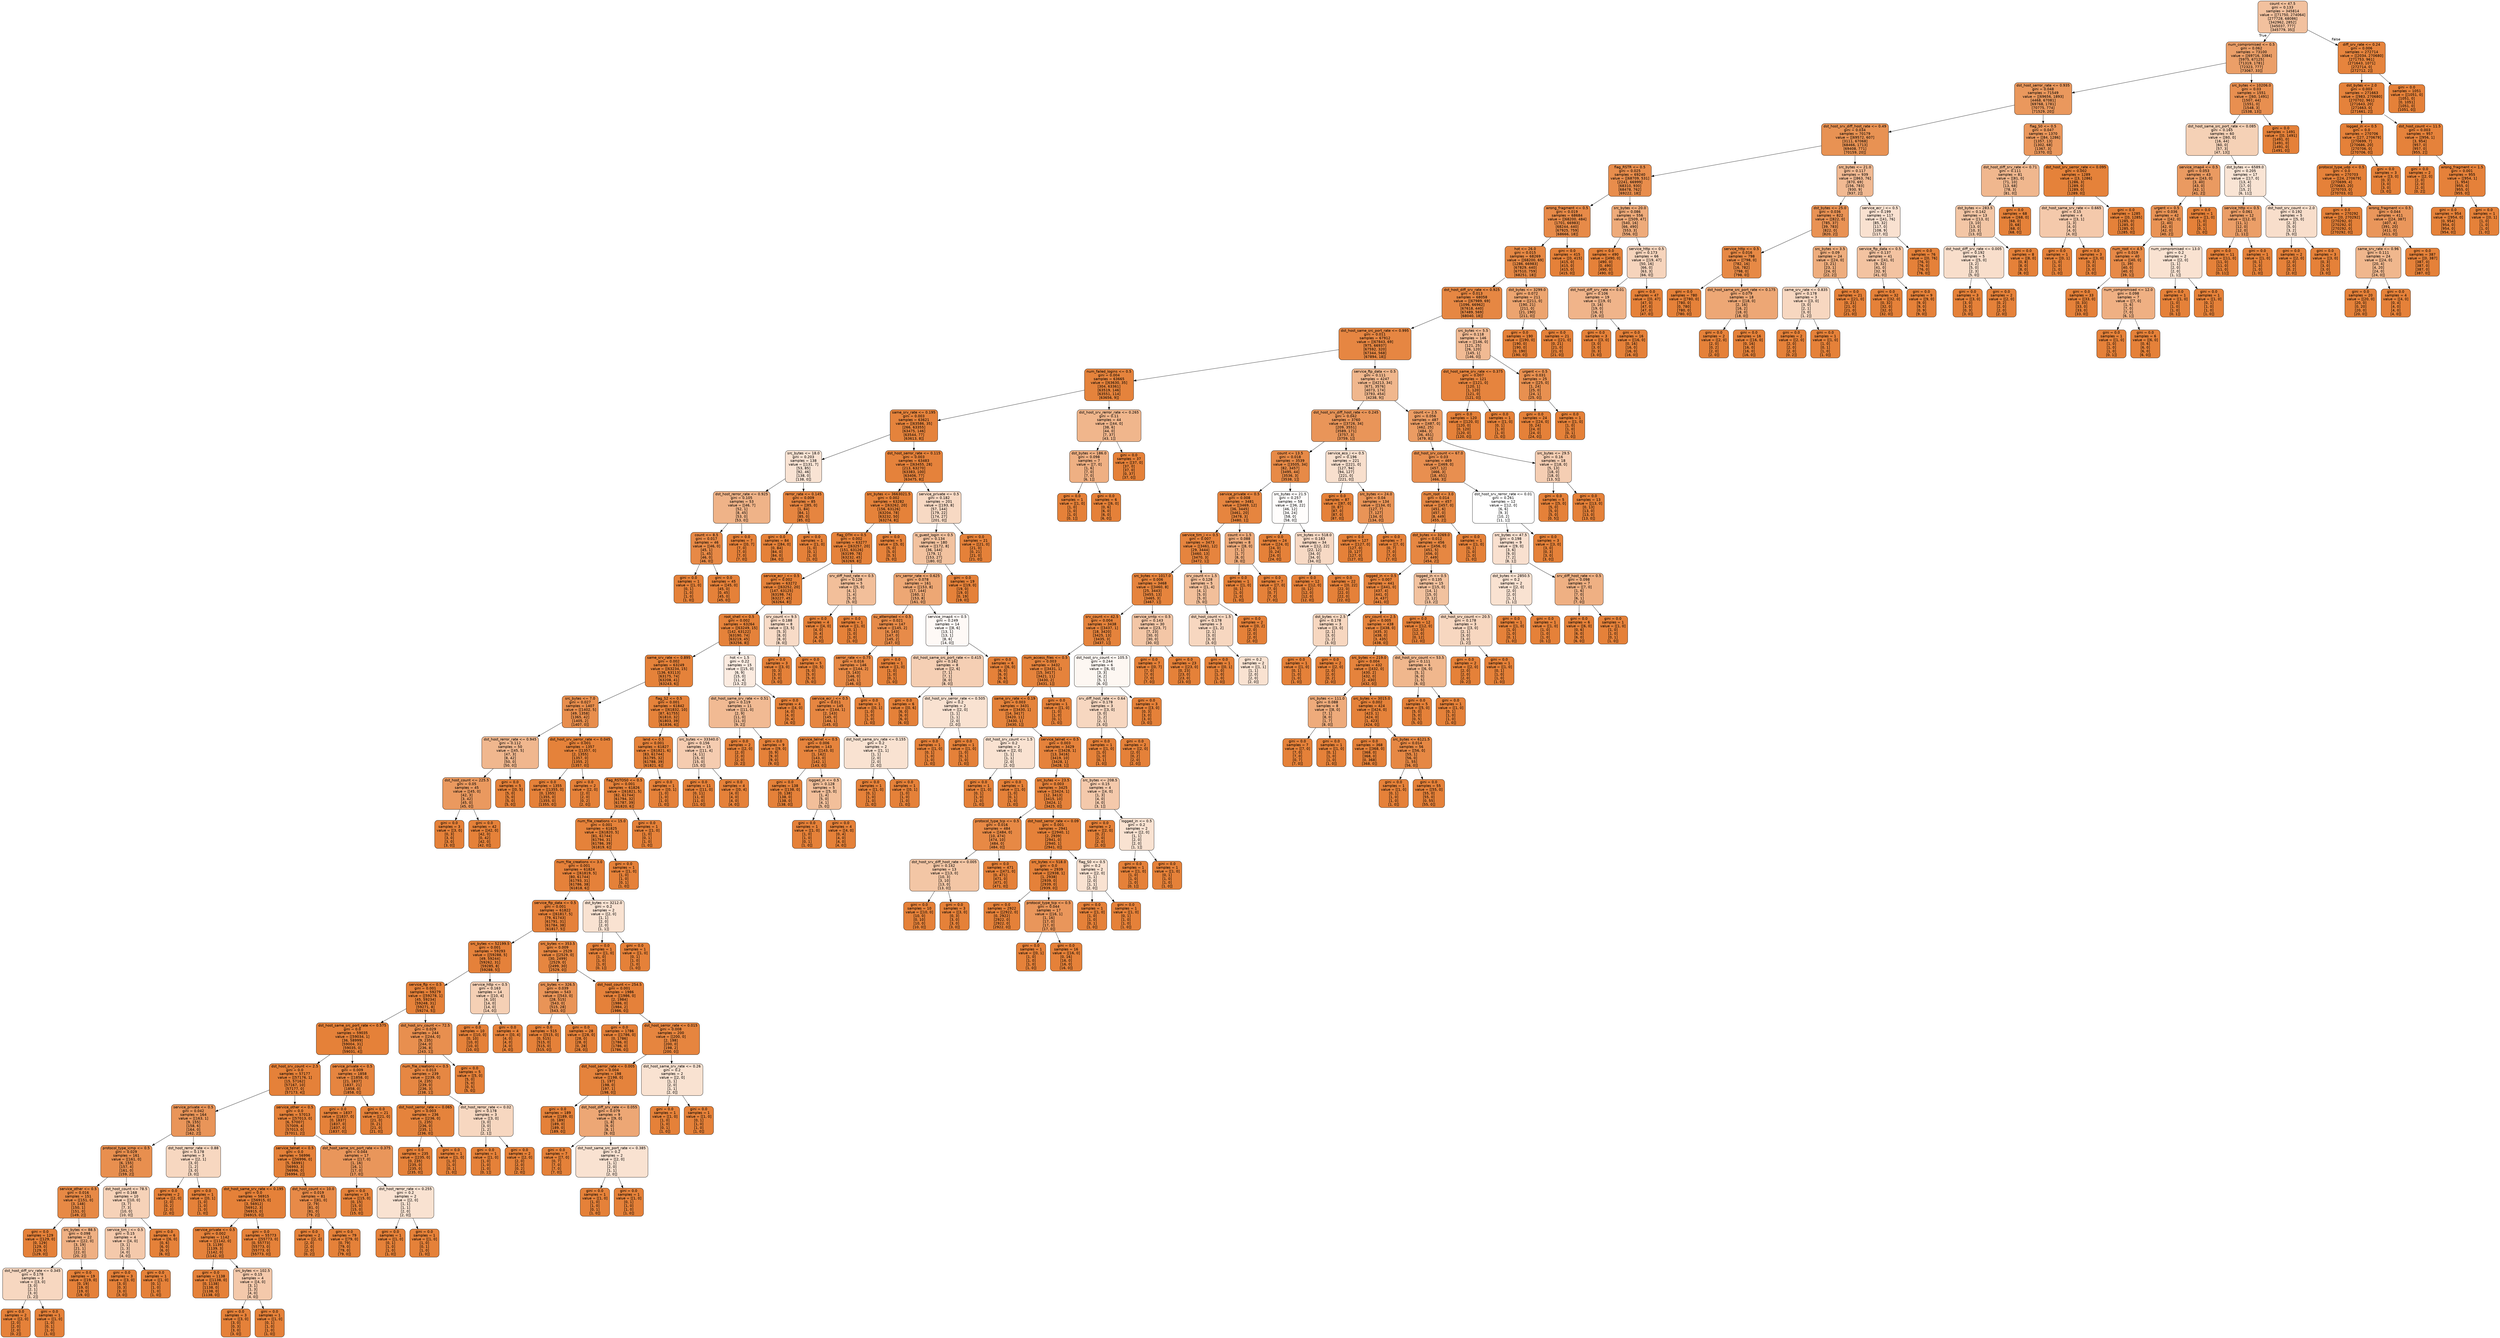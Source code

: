 digraph Tree {
node [shape=box, style="filled, rounded", color="black", fontname="helvetica"] ;
edge [fontname="helvetica"] ;
0 [label="count <= 47.5\ngini = 0.133\nsamples = 345814\nvalue = [[71750, 274064]\n[277728, 68086]\n[342962, 2852]\n[345037, 777]\n[345779, 35]]", fillcolor="#f2c19e"] ;
1 [label="num_compromised <= 0.5\ngini = 0.062\nsamples = 73100\nvalue = [[69716, 3384]\n[5975, 67125]\n[71319, 1781]\n[72323, 777]\n[73067, 33]]", fillcolor="#eb9f68"] ;
0 -> 1 [labeldistance=2.5, labelangle=45, headlabel="True"] ;
2 [label="dst_host_serror_rate <= 0.935\ngini = 0.048\nsamples = 71549\nvalue = [[69656, 1893]\n[4468, 67081]\n[69768, 1781]\n[70775, 774]\n[71529, 20]]", fillcolor="#ea985d"] ;
1 -> 2 ;
3 [label="dst_host_srv_diff_host_rate <= 0.49\ngini = 0.034\nsamples = 70179\nvalue = [[69572, 607]\n[3111, 67068]\n[68466, 1713]\n[69408, 771]\n[70159, 20]]", fillcolor="#e89253"] ;
2 -> 3 ;
4 [label="flag_RSTR <= 0.5\ngini = 0.025\nsamples = 69240\nvalue = [[68709, 531]\n[2241, 66999]\n[68310, 930]\n[68478, 762]\n[69222, 18]]", fillcolor="#e88d4c"] ;
3 -> 4 ;
5 [label="wrong_fragment <= 0.5\ngini = 0.019\nsamples = 68684\nvalue = [[68200, 484]\n[1701, 66983]\n[68244, 440]\n[67925, 759]\n[68666, 18]]", fillcolor="#e78a48"] ;
4 -> 5 ;
6 [label="hot <= 26.0\ngini = 0.015\nsamples = 68269\nvalue = [[68200, 69]\n[1286, 66983]\n[67829, 440]\n[67510, 759]\n[68251, 18]]", fillcolor="#e68844"] ;
5 -> 6 ;
7 [label="dst_host_diff_srv_rate <= 0.925\ngini = 0.013\nsamples = 68058\nvalue = [[67989, 69]\n[1096, 66962]\n[67618, 440]\n[67489, 569]\n[68040, 18]]", fillcolor="#e68743"] ;
6 -> 7 ;
8 [label="dst_host_same_src_port_rate <= 0.995\ngini = 0.011\nsamples = 67912\nvalue = [[67843, 69]\n[975, 66937]\n[67592, 320]\n[67344, 568]\n[67894, 18]]", fillcolor="#e68642"] ;
7 -> 8 ;
9 [label="num_failed_logins <= 0.5\ngini = 0.004\nsamples = 63665\nvalue = [[63630, 35]\n[304, 63361]\n[63519, 146]\n[63551, 114]\n[63656, 9]]", fillcolor="#e5833c"] ;
8 -> 9 ;
10 [label="same_srv_rate <= 0.195\ngini = 0.003\nsamples = 63621\nvalue = [[63586, 35]\n[266, 63355]\n[63475, 146]\n[63544, 77]\n[63613, 8]]", fillcolor="#e5833c"] ;
9 -> 10 ;
11 [label="src_bytes <= 18.0\ngini = 0.203\nsamples = 138\nvalue = [[131, 7]\n[53, 85]\n[92, 46]\n[138, 0]\n[138, 0]]", fillcolor="#f9e3d3"] ;
10 -> 11 ;
12 [label="dst_host_rerror_rate <= 0.925\ngini = 0.105\nsamples = 53\nvalue = [[46, 7]\n[52, 1]\n[8, 45]\n[53, 0]\n[53, 0]]", fillcolor="#efb388"] ;
11 -> 12 ;
13 [label="count <= 8.5\ngini = 0.017\nsamples = 46\nvalue = [[46, 0]\n[45, 1]\n[1, 45]\n[46, 0]\n[46, 0]]", fillcolor="#e78946"] ;
12 -> 13 ;
14 [label="gini = 0.0\nsamples = 1\nvalue = [[1, 0]\n[0, 1]\n[1, 0]\n[1, 0]\n[1, 0]]", fillcolor="#e58139"] ;
13 -> 14 ;
15 [label="gini = 0.0\nsamples = 45\nvalue = [[45, 0]\n[45, 0]\n[0, 45]\n[45, 0]\n[45, 0]]", fillcolor="#e58139"] ;
13 -> 15 ;
16 [label="gini = 0.0\nsamples = 7\nvalue = [[0, 7]\n[7, 0]\n[7, 0]\n[7, 0]\n[7, 0]]", fillcolor="#e58139"] ;
12 -> 16 ;
17 [label="rerror_rate <= 0.145\ngini = 0.009\nsamples = 85\nvalue = [[85, 0]\n[1, 84]\n[84, 1]\n[85, 0]\n[85, 0]]", fillcolor="#e68540"] ;
11 -> 17 ;
18 [label="gini = 0.0\nsamples = 84\nvalue = [[84, 0]\n[0, 84]\n[84, 0]\n[84, 0]\n[84, 0]]", fillcolor="#e58139"] ;
17 -> 18 ;
19 [label="gini = 0.0\nsamples = 1\nvalue = [[1, 0]\n[1, 0]\n[0, 1]\n[1, 0]\n[1, 0]]", fillcolor="#e58139"] ;
17 -> 19 ;
20 [label="dst_host_serror_rate <= 0.115\ngini = 0.003\nsamples = 63483\nvalue = [[63455, 28]\n[213, 63270]\n[63383, 100]\n[63406, 77]\n[63475, 8]]", fillcolor="#e5823b"] ;
10 -> 20 ;
21 [label="src_bytes <= 3663021.5\ngini = 0.002\nsamples = 63282\nvalue = [[63262, 20]\n[156, 63126]\n[63204, 78]\n[63232, 50]\n[63274, 8]]", fillcolor="#e5823a"] ;
20 -> 21 ;
22 [label="flag_OTH <= 0.5\ngini = 0.002\nsamples = 63277\nvalue = [[63257, 20]\n[151, 63126]\n[63199, 78]\n[63232, 45]\n[63269, 8]]", fillcolor="#e5823a"] ;
21 -> 22 ;
23 [label="service_ecr_i <= 0.5\ngini = 0.002\nsamples = 63272\nvalue = [[63252, 20]\n[147, 63125]\n[63198, 74]\n[63227, 45]\n[63264, 8]]", fillcolor="#e5823a"] ;
22 -> 23 ;
24 [label="root_shell <= 0.5\ngini = 0.002\nsamples = 63264\nvalue = [[63249, 15]\n[142, 63122]\n[63190, 74]\n[63219, 45]\n[63256, 8]]", fillcolor="#e5823a"] ;
23 -> 24 ;
25 [label="same_srv_rate <= 0.895\ngini = 0.002\nsamples = 63249\nvalue = [[63234, 15]\n[136, 63113]\n[63175, 74]\n[63208, 41]\n[63243, 6]]", fillcolor="#e5823a"] ;
24 -> 25 ;
26 [label="src_bytes <= 7.0\ngini = 0.027\nsamples = 1407\nvalue = [[1402, 5]\n[49, 1358]\n[1365, 42]\n[1405, 2]\n[1407, 0]]", fillcolor="#e88e4d"] ;
25 -> 26 ;
27 [label="dst_host_rerror_rate <= 0.945\ngini = 0.112\nsamples = 50\nvalue = [[45, 5]\n[47, 3]\n[8, 42]\n[50, 0]\n[50, 0]]", fillcolor="#f0b78e"] ;
26 -> 27 ;
28 [label="dst_host_count <= 225.5\ngini = 0.05\nsamples = 45\nvalue = [[45, 0]\n[42, 3]\n[3, 42]\n[45, 0]\n[45, 0]]", fillcolor="#ea995f"] ;
27 -> 28 ;
29 [label="gini = 0.0\nsamples = 3\nvalue = [[3, 0]\n[0, 3]\n[3, 0]\n[3, 0]\n[3, 0]]", fillcolor="#e58139"] ;
28 -> 29 ;
30 [label="gini = 0.0\nsamples = 42\nvalue = [[42, 0]\n[42, 0]\n[0, 42]\n[42, 0]\n[42, 0]]", fillcolor="#e58139"] ;
28 -> 30 ;
31 [label="gini = 0.0\nsamples = 5\nvalue = [[0, 5]\n[5, 0]\n[5, 0]\n[5, 0]\n[5, 0]]", fillcolor="#e58139"] ;
27 -> 31 ;
32 [label="dst_host_srv_serror_rate <= 0.045\ngini = 0.001\nsamples = 1357\nvalue = [[1357, 0]\n[2, 1355]\n[1357, 0]\n[1355, 2]\n[1357, 0]]", fillcolor="#e5823a"] ;
26 -> 32 ;
33 [label="gini = 0.0\nsamples = 1355\nvalue = [[1355, 0]\n[0, 1355]\n[1355, 0]\n[1355, 0]\n[1355, 0]]", fillcolor="#e58139"] ;
32 -> 33 ;
34 [label="gini = 0.0\nsamples = 2\nvalue = [[2, 0]\n[2, 0]\n[2, 0]\n[0, 2]\n[2, 0]]", fillcolor="#e58139"] ;
32 -> 34 ;
35 [label="flag_S2 <= 0.5\ngini = 0.001\nsamples = 61842\nvalue = [[61832, 10]\n[87, 61755]\n[61810, 32]\n[61803, 39]\n[61836, 6]]", fillcolor="#e5823a"] ;
25 -> 35 ;
36 [label="land <= 0.5\ngini = 0.001\nsamples = 61827\nvalue = [[61821, 6]\n[83, 61744]\n[61795, 32]\n[61788, 39]\n[61821, 6]]", fillcolor="#e5823a"] ;
35 -> 36 ;
37 [label="flag_RSTOS0 <= 0.5\ngini = 0.001\nsamples = 61826\nvalue = [[61821, 5]\n[82, 61744]\n[61794, 32]\n[61787, 39]\n[61820, 6]]", fillcolor="#e5823a"] ;
36 -> 37 ;
38 [label="num_file_creations <= 15.0\ngini = 0.001\nsamples = 61825\nvalue = [[61820, 5]\n[81, 61744]\n[61794, 31]\n[61786, 39]\n[61819, 6]]", fillcolor="#e5823a"] ;
37 -> 38 ;
39 [label="num_file_creations <= 3.0\ngini = 0.001\nsamples = 61824\nvalue = [[61819, 5]\n[80, 61744]\n[61793, 31]\n[61786, 38]\n[61818, 6]]", fillcolor="#e5813a"] ;
38 -> 39 ;
40 [label="service_ftp_data <= 0.5\ngini = 0.001\nsamples = 61822\nvalue = [[61817, 5]\n[79, 61743]\n[61791, 31]\n[61784, 38]\n[61817, 5]]", fillcolor="#e5813a"] ;
39 -> 40 ;
41 [label="src_bytes <= 52199.5\ngini = 0.001\nsamples = 59293\nvalue = [[59288, 5]\n[49, 59244]\n[59262, 31]\n[59285, 8]\n[59288, 5]]", fillcolor="#e5813a"] ;
40 -> 41 ;
42 [label="service_ftp <= 0.5\ngini = 0.001\nsamples = 59279\nvalue = [[59278, 1]\n[45, 59234]\n[59248, 31]\n[59271, 8]\n[59274, 5]]", fillcolor="#e58139"] ;
41 -> 42 ;
43 [label="dst_host_same_src_port_rate <= 0.575\ngini = 0.0\nsamples = 59035\nvalue = [[59034, 1]\n[36, 58999]\n[59004, 31]\n[59035, 0]\n[59031, 4]]", fillcolor="#e58139"] ;
42 -> 43 ;
44 [label="dst_host_srv_count <= 2.5\ngini = 0.0\nsamples = 57177\nvalue = [[57176, 1]\n[15, 57162]\n[57167, 10]\n[57177, 0]\n[57173, 4]]", fillcolor="#e58139"] ;
43 -> 44 ;
45 [label="service_private <= 0.5\ngini = 0.042\nsamples = 164\nvalue = [[163, 1]\n[9, 155]\n[158, 6]\n[164, 0]\n[162, 2]]", fillcolor="#e99559"] ;
44 -> 45 ;
46 [label="protocol_type_icmp <= 0.5\ngini = 0.029\nsamples = 161\nvalue = [[161, 0]\n[6, 155]\n[157, 4]\n[161, 0]\n[159, 2]]", fillcolor="#e88f4f"] ;
45 -> 46 ;
47 [label="service_other <= 0.5\ngini = 0.016\nsamples = 151\nvalue = [[151, 0]\n[3, 148]\n[150, 1]\n[151, 0]\n[149, 2]]", fillcolor="#e78945"] ;
46 -> 47 ;
48 [label="gini = 0.0\nsamples = 129\nvalue = [[129, 0]\n[0, 129]\n[129, 0]\n[129, 0]\n[129, 0]]", fillcolor="#e58139"] ;
47 -> 48 ;
49 [label="src_bytes <= 88.5\ngini = 0.098\nsamples = 22\nvalue = [[22, 0]\n[3, 19]\n[21, 1]\n[22, 0]\n[20, 2]]", fillcolor="#efb083"] ;
47 -> 49 ;
50 [label="dst_host_diff_srv_rate <= 0.345\ngini = 0.178\nsamples = 3\nvalue = [[3, 0]\n[3, 0]\n[2, 1]\n[3, 0]\n[1, 2]]", fillcolor="#f7d7c0"] ;
49 -> 50 ;
51 [label="gini = 0.0\nsamples = 2\nvalue = [[2, 0]\n[2, 0]\n[2, 0]\n[2, 0]\n[0, 2]]", fillcolor="#e58139"] ;
50 -> 51 ;
52 [label="gini = 0.0\nsamples = 1\nvalue = [[1, 0]\n[1, 0]\n[0, 1]\n[1, 0]\n[1, 0]]", fillcolor="#e58139"] ;
50 -> 52 ;
53 [label="gini = 0.0\nsamples = 19\nvalue = [[19, 0]\n[0, 19]\n[19, 0]\n[19, 0]\n[19, 0]]", fillcolor="#e58139"] ;
49 -> 53 ;
54 [label="dst_host_count <= 78.5\ngini = 0.168\nsamples = 10\nvalue = [[10, 0]\n[3, 7]\n[7, 3]\n[10, 0]\n[10, 0]]", fillcolor="#f6d2b8"] ;
46 -> 54 ;
55 [label="service_tim_i <= 0.5\ngini = 0.15\nsamples = 4\nvalue = [[4, 0]\n[3, 1]\n[1, 3]\n[4, 0]\n[4, 0]]", fillcolor="#f4c9ab"] ;
54 -> 55 ;
56 [label="gini = 0.0\nsamples = 3\nvalue = [[3, 0]\n[3, 0]\n[0, 3]\n[3, 0]\n[3, 0]]", fillcolor="#e58139"] ;
55 -> 56 ;
57 [label="gini = 0.0\nsamples = 1\nvalue = [[1, 0]\n[0, 1]\n[1, 0]\n[1, 0]\n[1, 0]]", fillcolor="#e58139"] ;
55 -> 57 ;
58 [label="gini = 0.0\nsamples = 6\nvalue = [[6, 0]\n[0, 6]\n[6, 0]\n[6, 0]\n[6, 0]]", fillcolor="#e58139"] ;
54 -> 58 ;
59 [label="dst_host_rerror_rate <= 0.88\ngini = 0.178\nsamples = 3\nvalue = [[2, 1]\n[3, 0]\n[1, 2]\n[3, 0]\n[3, 0]]", fillcolor="#f7d7c0"] ;
45 -> 59 ;
60 [label="gini = 0.0\nsamples = 2\nvalue = [[2, 0]\n[2, 0]\n[0, 2]\n[2, 0]\n[2, 0]]", fillcolor="#e58139"] ;
59 -> 60 ;
61 [label="gini = 0.0\nsamples = 1\nvalue = [[0, 1]\n[1, 0]\n[1, 0]\n[1, 0]\n[1, 0]]", fillcolor="#e58139"] ;
59 -> 61 ;
62 [label="service_other <= 0.5\ngini = 0.0\nsamples = 57013\nvalue = [[57013, 0]\n[6, 57007]\n[57009, 4]\n[57013, 0]\n[57011, 2]]", fillcolor="#e58139"] ;
44 -> 62 ;
63 [label="service_telnet <= 0.5\ngini = 0.0\nsamples = 56996\nvalue = [[56996, 0]\n[5, 56991]\n[56993, 3]\n[56996, 0]\n[56994, 2]]", fillcolor="#e58139"] ;
62 -> 63 ;
64 [label="dst_host_same_srv_rate <= 0.195\ngini = 0.0\nsamples = 56915\nvalue = [[56915, 0]\n[3, 56912]\n[56912, 3]\n[56915, 0]\n[56915, 0]]", fillcolor="#e58139"] ;
63 -> 64 ;
65 [label="service_private <= 0.5\ngini = 0.002\nsamples = 1142\nvalue = [[1142, 0]\n[3, 1139]\n[1139, 3]\n[1142, 0]\n[1142, 0]]", fillcolor="#e5823b"] ;
64 -> 65 ;
66 [label="gini = 0.0\nsamples = 1138\nvalue = [[1138, 0]\n[0, 1138]\n[1138, 0]\n[1138, 0]\n[1138, 0]]", fillcolor="#e58139"] ;
65 -> 66 ;
67 [label="src_bytes <= 102.5\ngini = 0.15\nsamples = 4\nvalue = [[4, 0]\n[3, 1]\n[1, 3]\n[4, 0]\n[4, 0]]", fillcolor="#f4c9ab"] ;
65 -> 67 ;
68 [label="gini = 0.0\nsamples = 3\nvalue = [[3, 0]\n[3, 0]\n[0, 3]\n[3, 0]\n[3, 0]]", fillcolor="#e58139"] ;
67 -> 68 ;
69 [label="gini = 0.0\nsamples = 1\nvalue = [[1, 0]\n[0, 1]\n[1, 0]\n[1, 0]\n[1, 0]]", fillcolor="#e58139"] ;
67 -> 69 ;
70 [label="gini = 0.0\nsamples = 55773\nvalue = [[55773, 0]\n[0, 55773]\n[55773, 0]\n[55773, 0]\n[55773, 0]]", fillcolor="#e58139"] ;
64 -> 70 ;
71 [label="dst_host_count <= 10.0\ngini = 0.019\nsamples = 81\nvalue = [[81, 0]\n[2, 79]\n[81, 0]\n[81, 0]\n[79, 2]]", fillcolor="#e78a48"] ;
63 -> 71 ;
72 [label="gini = 0.0\nsamples = 2\nvalue = [[2, 0]\n[2, 0]\n[2, 0]\n[2, 0]\n[0, 2]]", fillcolor="#e58139"] ;
71 -> 72 ;
73 [label="gini = 0.0\nsamples = 79\nvalue = [[79, 0]\n[0, 79]\n[79, 0]\n[79, 0]\n[79, 0]]", fillcolor="#e58139"] ;
71 -> 73 ;
74 [label="dst_host_same_src_port_rate <= 0.375\ngini = 0.044\nsamples = 17\nvalue = [[17, 0]\n[1, 16]\n[16, 1]\n[17, 0]\n[17, 0]]", fillcolor="#e9965b"] ;
62 -> 74 ;
75 [label="gini = 0.0\nsamples = 15\nvalue = [[15, 0]\n[0, 15]\n[15, 0]\n[15, 0]\n[15, 0]]", fillcolor="#e58139"] ;
74 -> 75 ;
76 [label="dst_host_rerror_rate <= 0.255\ngini = 0.2\nsamples = 2\nvalue = [[2, 0]\n[1, 1]\n[1, 1]\n[2, 0]\n[2, 0]]", fillcolor="#f9e2d1"] ;
74 -> 76 ;
77 [label="gini = 0.0\nsamples = 1\nvalue = [[1, 0]\n[0, 1]\n[1, 0]\n[1, 0]\n[1, 0]]", fillcolor="#e58139"] ;
76 -> 77 ;
78 [label="gini = 0.0\nsamples = 1\nvalue = [[1, 0]\n[1, 0]\n[0, 1]\n[1, 0]\n[1, 0]]", fillcolor="#e58139"] ;
76 -> 78 ;
79 [label="service_private <= 0.5\ngini = 0.009\nsamples = 1858\nvalue = [[1858, 0]\n[21, 1837]\n[1837, 21]\n[1858, 0]\n[1858, 0]]", fillcolor="#e68540"] ;
43 -> 79 ;
80 [label="gini = 0.0\nsamples = 1837\nvalue = [[1837, 0]\n[0, 1837]\n[1837, 0]\n[1837, 0]\n[1837, 0]]", fillcolor="#e58139"] ;
79 -> 80 ;
81 [label="gini = 0.0\nsamples = 21\nvalue = [[21, 0]\n[21, 0]\n[0, 21]\n[21, 0]\n[21, 0]]", fillcolor="#e58139"] ;
79 -> 81 ;
82 [label="dst_host_srv_count <= 72.5\ngini = 0.029\nsamples = 244\nvalue = [[244, 0]\n[9, 235]\n[244, 0]\n[236, 8]\n[243, 1]]", fillcolor="#e88f4f"] ;
42 -> 82 ;
83 [label="num_file_creations <= 0.5\ngini = 0.013\nsamples = 239\nvalue = [[239, 0]\n[4, 235]\n[239, 0]\n[236, 3]\n[238, 1]]", fillcolor="#e68743"] ;
82 -> 83 ;
84 [label="dst_host_serror_rate <= 0.065\ngini = 0.003\nsamples = 236\nvalue = [[236, 0]\n[1, 235]\n[236, 0]\n[235, 1]\n[236, 0]]", fillcolor="#e5833c"] ;
83 -> 84 ;
85 [label="gini = 0.0\nsamples = 235\nvalue = [[235, 0]\n[0, 235]\n[235, 0]\n[235, 0]\n[235, 0]]", fillcolor="#e58139"] ;
84 -> 85 ;
86 [label="gini = 0.0\nsamples = 1\nvalue = [[1, 0]\n[1, 0]\n[1, 0]\n[0, 1]\n[1, 0]]", fillcolor="#e58139"] ;
84 -> 86 ;
87 [label="dst_host_rerror_rate <= 0.02\ngini = 0.178\nsamples = 3\nvalue = [[3, 0]\n[3, 0]\n[3, 0]\n[1, 2]\n[2, 1]]", fillcolor="#f7d7c0"] ;
83 -> 87 ;
88 [label="gini = 0.0\nsamples = 1\nvalue = [[1, 0]\n[1, 0]\n[1, 0]\n[1, 0]\n[0, 1]]", fillcolor="#e58139"] ;
87 -> 88 ;
89 [label="gini = 0.0\nsamples = 2\nvalue = [[2, 0]\n[2, 0]\n[2, 0]\n[0, 2]\n[2, 0]]", fillcolor="#e58139"] ;
87 -> 89 ;
90 [label="gini = 0.0\nsamples = 5\nvalue = [[5, 0]\n[5, 0]\n[5, 0]\n[0, 5]\n[5, 0]]", fillcolor="#e58139"] ;
82 -> 90 ;
91 [label="service_http <= 0.5\ngini = 0.163\nsamples = 14\nvalue = [[10, 4]\n[4, 10]\n[14, 0]\n[14, 0]\n[14, 0]]", fillcolor="#f5d0b5"] ;
41 -> 91 ;
92 [label="gini = 0.0\nsamples = 10\nvalue = [[10, 0]\n[0, 10]\n[10, 0]\n[10, 0]\n[10, 0]]", fillcolor="#e58139"] ;
91 -> 92 ;
93 [label="gini = 0.0\nsamples = 4\nvalue = [[0, 4]\n[4, 0]\n[4, 0]\n[4, 0]\n[4, 0]]", fillcolor="#e58139"] ;
91 -> 93 ;
94 [label="src_bytes <= 353.5\ngini = 0.009\nsamples = 2529\nvalue = [[2529, 0]\n[30, 2499]\n[2529, 0]\n[2499, 30]\n[2529, 0]]", fillcolor="#e68640"] ;
40 -> 94 ;
95 [label="src_bytes <= 326.5\ngini = 0.039\nsamples = 543\nvalue = [[543, 0]\n[28, 515]\n[543, 0]\n[515, 28]\n[543, 0]]", fillcolor="#e99457"] ;
94 -> 95 ;
96 [label="gini = 0.0\nsamples = 515\nvalue = [[515, 0]\n[0, 515]\n[515, 0]\n[515, 0]\n[515, 0]]", fillcolor="#e58139"] ;
95 -> 96 ;
97 [label="gini = 0.0\nsamples = 28\nvalue = [[28, 0]\n[28, 0]\n[28, 0]\n[0, 28]\n[28, 0]]", fillcolor="#e58139"] ;
95 -> 97 ;
98 [label="dst_host_count <= 254.5\ngini = 0.001\nsamples = 1986\nvalue = [[1986, 0]\n[2, 1984]\n[1986, 0]\n[1984, 2]\n[1986, 0]]", fillcolor="#e5813a"] ;
94 -> 98 ;
99 [label="gini = 0.0\nsamples = 1786\nvalue = [[1786, 0]\n[0, 1786]\n[1786, 0]\n[1786, 0]\n[1786, 0]]", fillcolor="#e58139"] ;
98 -> 99 ;
100 [label="dst_host_serror_rate <= 0.015\ngini = 0.008\nsamples = 200\nvalue = [[200, 0]\n[2, 198]\n[200, 0]\n[198, 2]\n[200, 0]]", fillcolor="#e6853f"] ;
98 -> 100 ;
101 [label="dst_host_serror_rate <= 0.005\ngini = 0.004\nsamples = 198\nvalue = [[198, 0]\n[1, 197]\n[198, 0]\n[197, 1]\n[198, 0]]", fillcolor="#e5833c"] ;
100 -> 101 ;
102 [label="gini = 0.0\nsamples = 189\nvalue = [[189, 0]\n[0, 189]\n[189, 0]\n[189, 0]\n[189, 0]]", fillcolor="#e58139"] ;
101 -> 102 ;
103 [label="dst_host_diff_srv_rate <= 0.055\ngini = 0.079\nsamples = 9\nvalue = [[9, 0]\n[1, 8]\n[9, 0]\n[8, 1]\n[9, 0]]", fillcolor="#eda775"] ;
101 -> 103 ;
104 [label="gini = 0.0\nsamples = 7\nvalue = [[7, 0]\n[0, 7]\n[7, 0]\n[7, 0]\n[7, 0]]", fillcolor="#e58139"] ;
103 -> 104 ;
105 [label="dst_host_same_src_port_rate <= 0.385\ngini = 0.2\nsamples = 2\nvalue = [[2, 0]\n[1, 1]\n[2, 0]\n[1, 1]\n[2, 0]]", fillcolor="#f9e2d1"] ;
103 -> 105 ;
106 [label="gini = 0.0\nsamples = 1\nvalue = [[1, 0]\n[1, 0]\n[1, 0]\n[0, 1]\n[1, 0]]", fillcolor="#e58139"] ;
105 -> 106 ;
107 [label="gini = 0.0\nsamples = 1\nvalue = [[1, 0]\n[0, 1]\n[1, 0]\n[1, 0]\n[1, 0]]", fillcolor="#e58139"] ;
105 -> 107 ;
108 [label="dst_host_same_srv_rate <= 0.26\ngini = 0.2\nsamples = 2\nvalue = [[2, 0]\n[1, 1]\n[2, 0]\n[1, 1]\n[2, 0]]", fillcolor="#f9e2d1"] ;
100 -> 108 ;
109 [label="gini = 0.0\nsamples = 1\nvalue = [[1, 0]\n[1, 0]\n[1, 0]\n[0, 1]\n[1, 0]]", fillcolor="#e58139"] ;
108 -> 109 ;
110 [label="gini = 0.0\nsamples = 1\nvalue = [[1, 0]\n[0, 1]\n[1, 0]\n[1, 0]\n[1, 0]]", fillcolor="#e58139"] ;
108 -> 110 ;
111 [label="dst_bytes <= 3212.0\ngini = 0.2\nsamples = 2\nvalue = [[2, 0]\n[1, 1]\n[2, 0]\n[2, 0]\n[1, 1]]", fillcolor="#f9e2d1"] ;
39 -> 111 ;
112 [label="gini = 0.0\nsamples = 1\nvalue = [[1, 0]\n[1, 0]\n[1, 0]\n[1, 0]\n[0, 1]]", fillcolor="#e58139"] ;
111 -> 112 ;
113 [label="gini = 0.0\nsamples = 1\nvalue = [[1, 0]\n[0, 1]\n[1, 0]\n[1, 0]\n[1, 0]]", fillcolor="#e58139"] ;
111 -> 113 ;
114 [label="gini = 0.0\nsamples = 1\nvalue = [[1, 0]\n[1, 0]\n[1, 0]\n[0, 1]\n[1, 0]]", fillcolor="#e58139"] ;
38 -> 114 ;
115 [label="gini = 0.0\nsamples = 1\nvalue = [[1, 0]\n[1, 0]\n[0, 1]\n[1, 0]\n[1, 0]]", fillcolor="#e58139"] ;
37 -> 115 ;
116 [label="gini = 0.0\nsamples = 1\nvalue = [[0, 1]\n[1, 0]\n[1, 0]\n[1, 0]\n[1, 0]]", fillcolor="#e58139"] ;
36 -> 116 ;
117 [label="src_bytes <= 33340.0\ngini = 0.156\nsamples = 15\nvalue = [[11, 4]\n[4, 11]\n[15, 0]\n[15, 0]\n[15, 0]]", fillcolor="#f5ccb0"] ;
35 -> 117 ;
118 [label="gini = 0.0\nsamples = 11\nvalue = [[11, 0]\n[0, 11]\n[11, 0]\n[11, 0]\n[11, 0]]", fillcolor="#e58139"] ;
117 -> 118 ;
119 [label="gini = 0.0\nsamples = 4\nvalue = [[0, 4]\n[4, 0]\n[4, 0]\n[4, 0]\n[4, 0]]", fillcolor="#e58139"] ;
117 -> 119 ;
120 [label="hot <= 1.5\ngini = 0.22\nsamples = 15\nvalue = [[15, 0]\n[6, 9]\n[15, 0]\n[11, 4]\n[13, 2]]", fillcolor="#fbebe0"] ;
24 -> 120 ;
121 [label="dst_host_same_srv_rate <= 0.51\ngini = 0.119\nsamples = 11\nvalue = [[11, 0]\n[2, 9]\n[11, 0]\n[11, 0]\n[9, 2]]", fillcolor="#f1ba93"] ;
120 -> 121 ;
122 [label="gini = 0.0\nsamples = 2\nvalue = [[2, 0]\n[2, 0]\n[2, 0]\n[2, 0]\n[0, 2]]", fillcolor="#e58139"] ;
121 -> 122 ;
123 [label="gini = 0.0\nsamples = 9\nvalue = [[9, 0]\n[0, 9]\n[9, 0]\n[9, 0]\n[9, 0]]", fillcolor="#e58139"] ;
121 -> 123 ;
124 [label="gini = 0.0\nsamples = 4\nvalue = [[4, 0]\n[4, 0]\n[4, 0]\n[0, 4]\n[4, 0]]", fillcolor="#e58139"] ;
120 -> 124 ;
125 [label="srv_count <= 9.5\ngini = 0.188\nsamples = 8\nvalue = [[3, 5]\n[5, 3]\n[8, 0]\n[8, 0]\n[8, 0]]", fillcolor="#f8dbc7"] ;
23 -> 125 ;
126 [label="gini = 0.0\nsamples = 3\nvalue = [[3, 0]\n[0, 3]\n[3, 0]\n[3, 0]\n[3, 0]]", fillcolor="#e58139"] ;
125 -> 126 ;
127 [label="gini = 0.0\nsamples = 5\nvalue = [[0, 5]\n[5, 0]\n[5, 0]\n[5, 0]\n[5, 0]]", fillcolor="#e58139"] ;
125 -> 127 ;
128 [label="srv_diff_host_rate <= 0.5\ngini = 0.128\nsamples = 5\nvalue = [[5, 0]\n[4, 1]\n[1, 4]\n[5, 0]\n[5, 0]]", fillcolor="#f2bf9a"] ;
22 -> 128 ;
129 [label="gini = 0.0\nsamples = 4\nvalue = [[4, 0]\n[4, 0]\n[0, 4]\n[4, 0]\n[4, 0]]", fillcolor="#e58139"] ;
128 -> 129 ;
130 [label="gini = 0.0\nsamples = 1\nvalue = [[1, 0]\n[0, 1]\n[1, 0]\n[1, 0]\n[1, 0]]", fillcolor="#e58139"] ;
128 -> 130 ;
131 [label="gini = 0.0\nsamples = 5\nvalue = [[5, 0]\n[5, 0]\n[5, 0]\n[0, 5]\n[5, 0]]", fillcolor="#e58139"] ;
21 -> 131 ;
132 [label="service_private <= 0.5\ngini = 0.182\nsamples = 201\nvalue = [[193, 8]\n[57, 144]\n[179, 22]\n[174, 27]\n[201, 0]]", fillcolor="#f7d9c3"] ;
20 -> 132 ;
133 [label="is_guest_login <= 0.5\ngini = 0.134\nsamples = 180\nvalue = [[172, 8]\n[36, 144]\n[179, 1]\n[153, 27]\n[180, 0]]", fillcolor="#f2c29f"] ;
132 -> 133 ;
134 [label="srv_serror_rate <= 0.625\ngini = 0.078\nsamples = 161\nvalue = [[153, 8]\n[17, 144]\n[160, 1]\n[153, 8]\n[161, 0]]", fillcolor="#eda774"] ;
133 -> 134 ;
135 [label="su_attempted <= 0.5\ngini = 0.021\nsamples = 147\nvalue = [[145, 2]\n[4, 143]\n[147, 0]\n[145, 2]\n[147, 0]]", fillcolor="#e78b49"] ;
134 -> 135 ;
136 [label="serror_rate <= 0.75\ngini = 0.016\nsamples = 146\nvalue = [[144, 2]\n[3, 143]\n[146, 0]\n[145, 1]\n[146, 0]]", fillcolor="#e78945"] ;
135 -> 136 ;
137 [label="service_ecr_i <= 0.5\ngini = 0.011\nsamples = 145\nvalue = [[144, 1]\n[2, 143]\n[145, 0]\n[144, 1]\n[145, 0]]", fillcolor="#e68641"] ;
136 -> 137 ;
138 [label="service_telnet <= 0.5\ngini = 0.006\nsamples = 143\nvalue = [[143, 0]\n[1, 142]\n[143, 0]\n[142, 1]\n[143, 0]]", fillcolor="#e6843d"] ;
137 -> 138 ;
139 [label="gini = 0.0\nsamples = 138\nvalue = [[138, 0]\n[0, 138]\n[138, 0]\n[138, 0]\n[138, 0]]", fillcolor="#e58139"] ;
138 -> 139 ;
140 [label="logged_in <= 0.5\ngini = 0.128\nsamples = 5\nvalue = [[5, 0]\n[1, 4]\n[5, 0]\n[4, 1]\n[5, 0]]", fillcolor="#f2bf9a"] ;
138 -> 140 ;
141 [label="gini = 0.0\nsamples = 1\nvalue = [[1, 0]\n[1, 0]\n[1, 0]\n[0, 1]\n[1, 0]]", fillcolor="#e58139"] ;
140 -> 141 ;
142 [label="gini = 0.0\nsamples = 4\nvalue = [[4, 0]\n[0, 4]\n[4, 0]\n[4, 0]\n[4, 0]]", fillcolor="#e58139"] ;
140 -> 142 ;
143 [label="dst_host_same_srv_rate <= 0.155\ngini = 0.2\nsamples = 2\nvalue = [[1, 1]\n[1, 1]\n[2, 0]\n[2, 0]\n[2, 0]]", fillcolor="#f9e2d1"] ;
137 -> 143 ;
144 [label="gini = 0.0\nsamples = 1\nvalue = [[1, 0]\n[0, 1]\n[1, 0]\n[1, 0]\n[1, 0]]", fillcolor="#e58139"] ;
143 -> 144 ;
145 [label="gini = 0.0\nsamples = 1\nvalue = [[0, 1]\n[1, 0]\n[1, 0]\n[1, 0]\n[1, 0]]", fillcolor="#e58139"] ;
143 -> 145 ;
146 [label="gini = 0.0\nsamples = 1\nvalue = [[0, 1]\n[1, 0]\n[1, 0]\n[1, 0]\n[1, 0]]", fillcolor="#e58139"] ;
136 -> 146 ;
147 [label="gini = 0.0\nsamples = 1\nvalue = [[1, 0]\n[1, 0]\n[1, 0]\n[0, 1]\n[1, 0]]", fillcolor="#e58139"] ;
135 -> 147 ;
148 [label="service_imap4 <= 0.5\ngini = 0.249\nsamples = 14\nvalue = [[8, 6]\n[13, 1]\n[13, 1]\n[8, 6]\n[14, 0]]", fillcolor="#fef9f6"] ;
134 -> 148 ;
149 [label="dst_host_same_src_port_rate <= 0.415\ngini = 0.162\nsamples = 8\nvalue = [[2, 6]\n[7, 1]\n[7, 1]\n[8, 0]\n[8, 0]]", fillcolor="#f5cfb4"] ;
148 -> 149 ;
150 [label="gini = 0.0\nsamples = 6\nvalue = [[0, 6]\n[6, 0]\n[6, 0]\n[6, 0]\n[6, 0]]", fillcolor="#e58139"] ;
149 -> 150 ;
151 [label="dst_host_srv_serror_rate <= 0.505\ngini = 0.2\nsamples = 2\nvalue = [[2, 0]\n[1, 1]\n[1, 1]\n[2, 0]\n[2, 0]]", fillcolor="#f9e2d1"] ;
149 -> 151 ;
152 [label="gini = 0.0\nsamples = 1\nvalue = [[1, 0]\n[0, 1]\n[1, 0]\n[1, 0]\n[1, 0]]", fillcolor="#e58139"] ;
151 -> 152 ;
153 [label="gini = 0.0\nsamples = 1\nvalue = [[1, 0]\n[1, 0]\n[0, 1]\n[1, 0]\n[1, 0]]", fillcolor="#e58139"] ;
151 -> 153 ;
154 [label="gini = 0.0\nsamples = 6\nvalue = [[6, 0]\n[6, 0]\n[6, 0]\n[0, 6]\n[6, 0]]", fillcolor="#e58139"] ;
148 -> 154 ;
155 [label="gini = 0.0\nsamples = 19\nvalue = [[19, 0]\n[19, 0]\n[19, 0]\n[0, 19]\n[19, 0]]", fillcolor="#e58139"] ;
133 -> 155 ;
156 [label="gini = 0.0\nsamples = 21\nvalue = [[21, 0]\n[21, 0]\n[0, 21]\n[21, 0]\n[21, 0]]", fillcolor="#e58139"] ;
132 -> 156 ;
157 [label="dst_host_srv_rerror_rate <= 0.265\ngini = 0.11\nsamples = 44\nvalue = [[44, 0]\n[38, 6]\n[44, 0]\n[7, 37]\n[43, 1]]", fillcolor="#f0b68c"] ;
9 -> 157 ;
158 [label="dst_bytes <= 186.0\ngini = 0.098\nsamples = 7\nvalue = [[7, 0]\n[1, 6]\n[7, 0]\n[7, 0]\n[6, 1]]", fillcolor="#efb083"] ;
157 -> 158 ;
159 [label="gini = 0.0\nsamples = 1\nvalue = [[1, 0]\n[1, 0]\n[1, 0]\n[1, 0]\n[0, 1]]", fillcolor="#e58139"] ;
158 -> 159 ;
160 [label="gini = 0.0\nsamples = 6\nvalue = [[6, 0]\n[0, 6]\n[6, 0]\n[6, 0]\n[6, 0]]", fillcolor="#e58139"] ;
158 -> 160 ;
161 [label="gini = 0.0\nsamples = 37\nvalue = [[37, 0]\n[37, 0]\n[37, 0]\n[0, 37]\n[37, 0]]", fillcolor="#e58139"] ;
157 -> 161 ;
162 [label="service_ftp_data <= 0.5\ngini = 0.111\nsamples = 4247\nvalue = [[4213, 34]\n[671, 3576]\n[4073, 174]\n[3793, 454]\n[4238, 9]]", fillcolor="#f0b78d"] ;
8 -> 162 ;
163 [label="dst_host_srv_diff_host_rate <= 0.245\ngini = 0.042\nsamples = 3760\nvalue = [[3726, 34]\n[209, 3551]\n[3589, 171]\n[3757, 3]\n[3759, 1]]", fillcolor="#e99559"] ;
162 -> 163 ;
164 [label="count <= 13.5\ngini = 0.018\nsamples = 3539\nvalue = [[3505, 34]\n[82, 3457]\n[3495, 44]\n[3536, 3]\n[3538, 1]]", fillcolor="#e78a47"] ;
163 -> 164 ;
165 [label="service_private <= 0.5\ngini = 0.008\nsamples = 3481\nvalue = [[3469, 12]\n[36, 3445]\n[3461, 20]\n[3478, 3]\n[3480, 1]]", fillcolor="#e6853f"] ;
164 -> 165 ;
166 [label="service_tim_i <= 0.5\ngini = 0.007\nsamples = 3473\nvalue = [[3461, 12]\n[29, 3444]\n[3460, 13]\n[3470, 3]\n[3472, 1]]", fillcolor="#e6843e"] ;
165 -> 166 ;
167 [label="src_bytes <= 1017.0\ngini = 0.006\nsamples = 3468\nvalue = [[3460, 8]\n[25, 3443]\n[3455, 13]\n[3465, 3]\n[3467, 1]]", fillcolor="#e6843d"] ;
166 -> 167 ;
168 [label="srv_count <= 42.5\ngini = 0.004\nsamples = 3438\nvalue = [[3437, 1]\n[18, 3420]\n[3425, 13]\n[3435, 3]\n[3437, 1]]", fillcolor="#e5833c"] ;
167 -> 168 ;
169 [label="num_access_files <= 0.5\ngini = 0.003\nsamples = 3432\nvalue = [[3431, 1]\n[15, 3417]\n[3421, 11]\n[3430, 2]\n[3431, 1]]", fillcolor="#e5833c"] ;
168 -> 169 ;
170 [label="same_srv_rate <= 0.19\ngini = 0.003\nsamples = 3431\nvalue = [[3430, 1]\n[14, 3417]\n[3420, 11]\n[3430, 1]\n[3430, 1]]", fillcolor="#e5833b"] ;
169 -> 170 ;
171 [label="dst_host_srv_count <= 1.5\ngini = 0.2\nsamples = 2\nvalue = [[2, 0]\n[1, 1]\n[1, 1]\n[2, 0]\n[2, 0]]", fillcolor="#f9e2d1"] ;
170 -> 171 ;
172 [label="gini = 0.0\nsamples = 1\nvalue = [[1, 0]\n[0, 1]\n[1, 0]\n[1, 0]\n[1, 0]]", fillcolor="#e58139"] ;
171 -> 172 ;
173 [label="gini = 0.0\nsamples = 1\nvalue = [[1, 0]\n[1, 0]\n[0, 1]\n[1, 0]\n[1, 0]]", fillcolor="#e58139"] ;
171 -> 173 ;
174 [label="service_telnet <= 0.5\ngini = 0.003\nsamples = 3429\nvalue = [[3428, 1]\n[13, 3416]\n[3419, 10]\n[3428, 1]\n[3428, 1]]", fillcolor="#e5823b"] ;
170 -> 174 ;
175 [label="src_bytes <= 23.5\ngini = 0.003\nsamples = 3425\nvalue = [[3424, 1]\n[12, 3413]\n[3415, 10]\n[3424, 1]\n[3425, 0]]", fillcolor="#e5823b"] ;
174 -> 175 ;
176 [label="protocol_type_tcp <= 0.5\ngini = 0.016\nsamples = 484\nvalue = [[484, 0]\n[10, 474]\n[474, 10]\n[484, 0]\n[484, 0]]", fillcolor="#e78945"] ;
175 -> 176 ;
177 [label="dst_host_srv_diff_host_rate <= 0.005\ngini = 0.142\nsamples = 13\nvalue = [[13, 0]\n[10, 3]\n[3, 10]\n[13, 0]\n[13, 0]]", fillcolor="#f3c6a5"] ;
176 -> 177 ;
178 [label="gini = 0.0\nsamples = 10\nvalue = [[10, 0]\n[10, 0]\n[0, 10]\n[10, 0]\n[10, 0]]", fillcolor="#e58139"] ;
177 -> 178 ;
179 [label="gini = 0.0\nsamples = 3\nvalue = [[3, 0]\n[0, 3]\n[3, 0]\n[3, 0]\n[3, 0]]", fillcolor="#e58139"] ;
177 -> 179 ;
180 [label="gini = 0.0\nsamples = 471\nvalue = [[471, 0]\n[0, 471]\n[471, 0]\n[471, 0]\n[471, 0]]", fillcolor="#e58139"] ;
176 -> 180 ;
181 [label="dst_host_serror_rate <= 0.09\ngini = 0.001\nsamples = 2941\nvalue = [[2940, 1]\n[2, 2939]\n[2941, 0]\n[2940, 1]\n[2941, 0]]", fillcolor="#e58139"] ;
175 -> 181 ;
182 [label="src_bytes <= 518.0\ngini = 0.0\nsamples = 2939\nvalue = [[2938, 1]\n[1, 2938]\n[2939, 0]\n[2939, 0]\n[2939, 0]]", fillcolor="#e58139"] ;
181 -> 182 ;
183 [label="gini = 0.0\nsamples = 2922\nvalue = [[2922, 0]\n[0, 2922]\n[2922, 0]\n[2922, 0]\n[2922, 0]]", fillcolor="#e58139"] ;
182 -> 183 ;
184 [label="protocol_type_tcp <= 0.5\ngini = 0.044\nsamples = 17\nvalue = [[16, 1]\n[1, 16]\n[17, 0]\n[17, 0]\n[17, 0]]", fillcolor="#e9965b"] ;
182 -> 184 ;
185 [label="gini = 0.0\nsamples = 1\nvalue = [[0, 1]\n[1, 0]\n[1, 0]\n[1, 0]\n[1, 0]]", fillcolor="#e58139"] ;
184 -> 185 ;
186 [label="gini = 0.0\nsamples = 16\nvalue = [[16, 0]\n[0, 16]\n[16, 0]\n[16, 0]\n[16, 0]]", fillcolor="#e58139"] ;
184 -> 186 ;
187 [label="flag_S0 <= 0.5\ngini = 0.2\nsamples = 2\nvalue = [[2, 0]\n[1, 1]\n[2, 0]\n[1, 1]\n[2, 0]]", fillcolor="#f9e2d1"] ;
181 -> 187 ;
188 [label="gini = 0.0\nsamples = 1\nvalue = [[1, 0]\n[1, 0]\n[1, 0]\n[0, 1]\n[1, 0]]", fillcolor="#e58139"] ;
187 -> 188 ;
189 [label="gini = 0.0\nsamples = 1\nvalue = [[1, 0]\n[0, 1]\n[1, 0]\n[1, 0]\n[1, 0]]", fillcolor="#e58139"] ;
187 -> 189 ;
190 [label="src_bytes <= 208.5\ngini = 0.15\nsamples = 4\nvalue = [[4, 0]\n[1, 3]\n[4, 0]\n[4, 0]\n[3, 1]]", fillcolor="#f4c9ab"] ;
174 -> 190 ;
191 [label="gini = 0.0\nsamples = 2\nvalue = [[2, 0]\n[0, 2]\n[2, 0]\n[2, 0]\n[2, 0]]", fillcolor="#e58139"] ;
190 -> 191 ;
192 [label="logged_in <= 0.5\ngini = 0.2\nsamples = 2\nvalue = [[2, 0]\n[1, 1]\n[2, 0]\n[2, 0]\n[1, 1]]", fillcolor="#f9e2d1"] ;
190 -> 192 ;
193 [label="gini = 0.0\nsamples = 1\nvalue = [[1, 0]\n[1, 0]\n[1, 0]\n[1, 0]\n[0, 1]]", fillcolor="#e58139"] ;
192 -> 193 ;
194 [label="gini = 0.0\nsamples = 1\nvalue = [[1, 0]\n[0, 1]\n[1, 0]\n[1, 0]\n[1, 0]]", fillcolor="#e58139"] ;
192 -> 194 ;
195 [label="gini = 0.0\nsamples = 1\nvalue = [[1, 0]\n[1, 0]\n[1, 0]\n[0, 1]\n[1, 0]]", fillcolor="#e58139"] ;
169 -> 195 ;
196 [label="dst_host_srv_count <= 105.5\ngini = 0.244\nsamples = 6\nvalue = [[6, 0]\n[3, 3]\n[4, 2]\n[5, 1]\n[6, 0]]", fillcolor="#fdf7f2"] ;
168 -> 196 ;
197 [label="srv_diff_host_rate <= 0.64\ngini = 0.178\nsamples = 3\nvalue = [[3, 0]\n[3, 0]\n[1, 2]\n[2, 1]\n[3, 0]]", fillcolor="#f7d7c0"] ;
196 -> 197 ;
198 [label="gini = 0.0\nsamples = 1\nvalue = [[1, 0]\n[1, 0]\n[1, 0]\n[0, 1]\n[1, 0]]", fillcolor="#e58139"] ;
197 -> 198 ;
199 [label="gini = 0.0\nsamples = 2\nvalue = [[2, 0]\n[2, 0]\n[0, 2]\n[2, 0]\n[2, 0]]", fillcolor="#e58139"] ;
197 -> 199 ;
200 [label="gini = 0.0\nsamples = 3\nvalue = [[3, 0]\n[0, 3]\n[3, 0]\n[3, 0]\n[3, 0]]", fillcolor="#e58139"] ;
196 -> 200 ;
201 [label="service_smtp <= 0.5\ngini = 0.143\nsamples = 30\nvalue = [[23, 7]\n[7, 23]\n[30, 0]\n[30, 0]\n[30, 0]]", fillcolor="#f3c6a6"] ;
167 -> 201 ;
202 [label="gini = 0.0\nsamples = 7\nvalue = [[0, 7]\n[7, 0]\n[7, 0]\n[7, 0]\n[7, 0]]", fillcolor="#e58139"] ;
201 -> 202 ;
203 [label="gini = 0.0\nsamples = 23\nvalue = [[23, 0]\n[0, 23]\n[23, 0]\n[23, 0]\n[23, 0]]", fillcolor="#e58139"] ;
201 -> 203 ;
204 [label="srv_count <= 1.5\ngini = 0.128\nsamples = 5\nvalue = [[1, 4]\n[4, 1]\n[5, 0]\n[5, 0]\n[5, 0]]", fillcolor="#f2bf9a"] ;
166 -> 204 ;
205 [label="dst_host_count <= 1.5\ngini = 0.178\nsamples = 3\nvalue = [[1, 2]\n[2, 1]\n[3, 0]\n[3, 0]\n[3, 0]]", fillcolor="#f7d7c0"] ;
204 -> 205 ;
206 [label="gini = 0.0\nsamples = 1\nvalue = [[0, 1]\n[1, 0]\n[1, 0]\n[1, 0]\n[1, 0]]", fillcolor="#e58139"] ;
205 -> 206 ;
207 [label="gini = 0.2\nsamples = 2\nvalue = [[1, 1]\n[1, 1]\n[2, 0]\n[2, 0]\n[2, 0]]", fillcolor="#f9e2d1"] ;
205 -> 207 ;
208 [label="gini = 0.0\nsamples = 2\nvalue = [[0, 2]\n[2, 0]\n[2, 0]\n[2, 0]\n[2, 0]]", fillcolor="#e58139"] ;
204 -> 208 ;
209 [label="count <= 1.5\ngini = 0.088\nsamples = 8\nvalue = [[8, 0]\n[7, 1]\n[1, 7]\n[8, 0]\n[8, 0]]", fillcolor="#eeab7b"] ;
165 -> 209 ;
210 [label="gini = 0.0\nsamples = 1\nvalue = [[1, 0]\n[0, 1]\n[1, 0]\n[1, 0]\n[1, 0]]", fillcolor="#e58139"] ;
209 -> 210 ;
211 [label="gini = 0.0\nsamples = 7\nvalue = [[7, 0]\n[7, 0]\n[0, 7]\n[7, 0]\n[7, 0]]", fillcolor="#e58139"] ;
209 -> 211 ;
212 [label="src_bytes <= 21.5\ngini = 0.257\nsamples = 58\nvalue = [[36, 22]\n[46, 12]\n[34, 24]\n[58, 0]\n[58, 0]]", fillcolor="#fffdfc"] ;
164 -> 212 ;
213 [label="gini = 0.0\nsamples = 24\nvalue = [[24, 0]\n[24, 0]\n[0, 24]\n[24, 0]\n[24, 0]]", fillcolor="#e58139"] ;
212 -> 213 ;
214 [label="src_bytes <= 518.0\ngini = 0.183\nsamples = 34\nvalue = [[12, 22]\n[22, 12]\n[34, 0]\n[34, 0]\n[34, 0]]", fillcolor="#f7d9c4"] ;
212 -> 214 ;
215 [label="gini = 0.0\nsamples = 12\nvalue = [[12, 0]\n[0, 12]\n[12, 0]\n[12, 0]\n[12, 0]]", fillcolor="#e58139"] ;
214 -> 215 ;
216 [label="gini = 0.0\nsamples = 22\nvalue = [[0, 22]\n[22, 0]\n[22, 0]\n[22, 0]\n[22, 0]]", fillcolor="#e58139"] ;
214 -> 216 ;
217 [label="service_eco_i <= 0.5\ngini = 0.196\nsamples = 221\nvalue = [[221, 0]\n[127, 94]\n[94, 127]\n[221, 0]\n[221, 0]]", fillcolor="#f8dfcd"] ;
163 -> 217 ;
218 [label="gini = 0.0\nsamples = 87\nvalue = [[87, 0]\n[0, 87]\n[87, 0]\n[87, 0]\n[87, 0]]", fillcolor="#e58139"] ;
217 -> 218 ;
219 [label="src_bytes <= 24.0\ngini = 0.04\nsamples = 134\nvalue = [[134, 0]\n[127, 7]\n[7, 127]\n[134, 0]\n[134, 0]]", fillcolor="#e99457"] ;
217 -> 219 ;
220 [label="gini = 0.0\nsamples = 127\nvalue = [[127, 0]\n[127, 0]\n[0, 127]\n[127, 0]\n[127, 0]]", fillcolor="#e58139"] ;
219 -> 220 ;
221 [label="gini = 0.0\nsamples = 7\nvalue = [[7, 0]\n[0, 7]\n[7, 0]\n[7, 0]\n[7, 0]]", fillcolor="#e58139"] ;
219 -> 221 ;
222 [label="count <= 2.5\ngini = 0.056\nsamples = 487\nvalue = [[487, 0]\n[462, 25]\n[484, 3]\n[36, 451]\n[479, 8]]", fillcolor="#eb9c63"] ;
162 -> 222 ;
223 [label="dst_host_srv_count <= 67.0\ngini = 0.03\nsamples = 469\nvalue = [[469, 0]\n[457, 12]\n[466, 3]\n[18, 451]\n[466, 3]]", fillcolor="#e88f50"] ;
222 -> 223 ;
224 [label="num_root <= 3.0\ngini = 0.014\nsamples = 457\nvalue = [[457, 0]\n[451, 6]\n[457, 0]\n[8, 449]\n[455, 2]]", fillcolor="#e68843"] ;
223 -> 224 ;
225 [label="dst_bytes <= 3269.0\ngini = 0.012\nsamples = 456\nvalue = [[456, 0]\n[451, 5]\n[456, 0]\n[7, 449]\n[454, 2]]", fillcolor="#e68742"] ;
224 -> 225 ;
226 [label="logged_in <= 0.5\ngini = 0.007\nsamples = 441\nvalue = [[441, 0]\n[437, 4]\n[441, 0]\n[4, 437]\n[441, 0]]", fillcolor="#e6843e"] ;
225 -> 226 ;
227 [label="dst_bytes <= 2.5\ngini = 0.178\nsamples = 3\nvalue = [[3, 0]\n[2, 1]\n[3, 0]\n[1, 2]\n[3, 0]]", fillcolor="#f7d7c0"] ;
226 -> 227 ;
228 [label="gini = 0.0\nsamples = 1\nvalue = [[1, 0]\n[0, 1]\n[1, 0]\n[1, 0]\n[1, 0]]", fillcolor="#e58139"] ;
227 -> 228 ;
229 [label="gini = 0.0\nsamples = 2\nvalue = [[2, 0]\n[2, 0]\n[2, 0]\n[0, 2]\n[2, 0]]", fillcolor="#e58139"] ;
227 -> 229 ;
230 [label="srv_count <= 2.5\ngini = 0.005\nsamples = 438\nvalue = [[438, 0]\n[435, 3]\n[438, 0]\n[3, 435]\n[438, 0]]", fillcolor="#e6843d"] ;
226 -> 230 ;
231 [label="src_bytes <= 219.0\ngini = 0.004\nsamples = 432\nvalue = [[432, 0]\n[430, 2]\n[432, 0]\n[2, 430]\n[432, 0]]", fillcolor="#e5833c"] ;
230 -> 231 ;
232 [label="src_bytes <= 111.0\ngini = 0.088\nsamples = 8\nvalue = [[8, 0]\n[7, 1]\n[8, 0]\n[1, 7]\n[8, 0]]", fillcolor="#eeab7b"] ;
231 -> 232 ;
233 [label="gini = 0.0\nsamples = 7\nvalue = [[7, 0]\n[7, 0]\n[7, 0]\n[0, 7]\n[7, 0]]", fillcolor="#e58139"] ;
232 -> 233 ;
234 [label="gini = 0.0\nsamples = 1\nvalue = [[1, 0]\n[0, 1]\n[1, 0]\n[1, 0]\n[1, 0]]", fillcolor="#e58139"] ;
232 -> 234 ;
235 [label="src_bytes <= 3015.0\ngini = 0.002\nsamples = 424\nvalue = [[424, 0]\n[423, 1]\n[424, 0]\n[1, 423]\n[424, 0]]", fillcolor="#e5823a"] ;
231 -> 235 ;
236 [label="gini = 0.0\nsamples = 368\nvalue = [[368, 0]\n[368, 0]\n[368, 0]\n[0, 368]\n[368, 0]]", fillcolor="#e58139"] ;
235 -> 236 ;
237 [label="src_bytes <= 6121.5\ngini = 0.014\nsamples = 56\nvalue = [[56, 0]\n[55, 1]\n[56, 0]\n[1, 55]\n[56, 0]]", fillcolor="#e68844"] ;
235 -> 237 ;
238 [label="gini = 0.0\nsamples = 1\nvalue = [[1, 0]\n[0, 1]\n[1, 0]\n[1, 0]\n[1, 0]]", fillcolor="#e58139"] ;
237 -> 238 ;
239 [label="gini = 0.0\nsamples = 55\nvalue = [[55, 0]\n[55, 0]\n[55, 0]\n[0, 55]\n[55, 0]]", fillcolor="#e58139"] ;
237 -> 239 ;
240 [label="dst_host_srv_count <= 53.5\ngini = 0.111\nsamples = 6\nvalue = [[6, 0]\n[5, 1]\n[6, 0]\n[1, 5]\n[6, 0]]", fillcolor="#f0b78d"] ;
230 -> 240 ;
241 [label="gini = 0.0\nsamples = 5\nvalue = [[5, 0]\n[5, 0]\n[5, 0]\n[0, 5]\n[5, 0]]", fillcolor="#e58139"] ;
240 -> 241 ;
242 [label="gini = 0.0\nsamples = 1\nvalue = [[1, 0]\n[0, 1]\n[1, 0]\n[1, 0]\n[1, 0]]", fillcolor="#e58139"] ;
240 -> 242 ;
243 [label="logged_in <= 0.5\ngini = 0.135\nsamples = 15\nvalue = [[15, 0]\n[14, 1]\n[15, 0]\n[3, 12]\n[13, 2]]", fillcolor="#f2c29f"] ;
225 -> 243 ;
244 [label="gini = 0.0\nsamples = 12\nvalue = [[12, 0]\n[12, 0]\n[12, 0]\n[0, 12]\n[12, 0]]", fillcolor="#e58139"] ;
243 -> 244 ;
245 [label="dst_host_srv_count <= 20.5\ngini = 0.178\nsamples = 3\nvalue = [[3, 0]\n[2, 1]\n[3, 0]\n[3, 0]\n[1, 2]]", fillcolor="#f7d7c0"] ;
243 -> 245 ;
246 [label="gini = 0.0\nsamples = 2\nvalue = [[2, 0]\n[2, 0]\n[2, 0]\n[2, 0]\n[0, 2]]", fillcolor="#e58139"] ;
245 -> 246 ;
247 [label="gini = 0.0\nsamples = 1\nvalue = [[1, 0]\n[0, 1]\n[1, 0]\n[1, 0]\n[1, 0]]", fillcolor="#e58139"] ;
245 -> 247 ;
248 [label="gini = 0.0\nsamples = 1\nvalue = [[1, 0]\n[0, 1]\n[1, 0]\n[1, 0]\n[1, 0]]", fillcolor="#e58139"] ;
224 -> 248 ;
249 [label="dst_host_srv_rerror_rate <= 0.01\ngini = 0.261\nsamples = 12\nvalue = [[12, 0]\n[6, 6]\n[9, 3]\n[10, 2]\n[11, 1]]", fillcolor="#ffffff"] ;
223 -> 249 ;
250 [label="src_bytes <= 47.5\ngini = 0.198\nsamples = 9\nvalue = [[9, 0]\n[3, 6]\n[9, 0]\n[7, 2]\n[8, 1]]", fillcolor="#f9e0cf"] ;
249 -> 250 ;
251 [label="dst_bytes <= 2850.5\ngini = 0.2\nsamples = 2\nvalue = [[2, 0]\n[2, 0]\n[2, 0]\n[1, 1]\n[1, 1]]", fillcolor="#f9e2d1"] ;
250 -> 251 ;
252 [label="gini = 0.0\nsamples = 1\nvalue = [[1, 0]\n[1, 0]\n[1, 0]\n[0, 1]\n[1, 0]]", fillcolor="#e58139"] ;
251 -> 252 ;
253 [label="gini = 0.0\nsamples = 1\nvalue = [[1, 0]\n[1, 0]\n[1, 0]\n[1, 0]\n[0, 1]]", fillcolor="#e58139"] ;
251 -> 253 ;
254 [label="srv_diff_host_rate <= 0.5\ngini = 0.098\nsamples = 7\nvalue = [[7, 0]\n[1, 6]\n[7, 0]\n[6, 1]\n[7, 0]]", fillcolor="#efb083"] ;
250 -> 254 ;
255 [label="gini = 0.0\nsamples = 6\nvalue = [[6, 0]\n[0, 6]\n[6, 0]\n[6, 0]\n[6, 0]]", fillcolor="#e58139"] ;
254 -> 255 ;
256 [label="gini = 0.0\nsamples = 1\nvalue = [[1, 0]\n[1, 0]\n[1, 0]\n[0, 1]\n[1, 0]]", fillcolor="#e58139"] ;
254 -> 256 ;
257 [label="gini = 0.0\nsamples = 3\nvalue = [[3, 0]\n[3, 0]\n[0, 3]\n[3, 0]\n[3, 0]]", fillcolor="#e58139"] ;
249 -> 257 ;
258 [label="src_bytes <= 29.5\ngini = 0.16\nsamples = 18\nvalue = [[18, 0]\n[5, 13]\n[18, 0]\n[18, 0]\n[13, 5]]", fillcolor="#f5ceb3"] ;
222 -> 258 ;
259 [label="gini = 0.0\nsamples = 5\nvalue = [[5, 0]\n[5, 0]\n[5, 0]\n[5, 0]\n[0, 5]]", fillcolor="#e58139"] ;
258 -> 259 ;
260 [label="gini = 0.0\nsamples = 13\nvalue = [[13, 0]\n[0, 13]\n[13, 0]\n[13, 0]\n[13, 0]]", fillcolor="#e58139"] ;
258 -> 260 ;
261 [label="src_bytes <= 5.5\ngini = 0.118\nsamples = 146\nvalue = [[146, 0]\n[121, 25]\n[26, 120]\n[145, 1]\n[146, 0]]", fillcolor="#f1ba93"] ;
7 -> 261 ;
262 [label="dst_host_same_srv_rate <= 0.375\ngini = 0.007\nsamples = 121\nvalue = [[121, 0]\n[120, 1]\n[1, 120]\n[121, 0]\n[121, 0]]", fillcolor="#e6843e"] ;
261 -> 262 ;
263 [label="gini = 0.0\nsamples = 120\nvalue = [[120, 0]\n[120, 0]\n[0, 120]\n[120, 0]\n[120, 0]]", fillcolor="#e58139"] ;
262 -> 263 ;
264 [label="gini = 0.0\nsamples = 1\nvalue = [[1, 0]\n[0, 1]\n[1, 0]\n[1, 0]\n[1, 0]]", fillcolor="#e58139"] ;
262 -> 264 ;
265 [label="urgent <= 0.5\ngini = 0.031\nsamples = 25\nvalue = [[25, 0]\n[1, 24]\n[25, 0]\n[24, 1]\n[25, 0]]", fillcolor="#e89050"] ;
261 -> 265 ;
266 [label="gini = 0.0\nsamples = 24\nvalue = [[24, 0]\n[0, 24]\n[24, 0]\n[24, 0]\n[24, 0]]", fillcolor="#e58139"] ;
265 -> 266 ;
267 [label="gini = 0.0\nsamples = 1\nvalue = [[1, 0]\n[1, 0]\n[1, 0]\n[0, 1]\n[1, 0]]", fillcolor="#e58139"] ;
265 -> 267 ;
268 [label="dst_bytes <= 3299.0\ngini = 0.072\nsamples = 211\nvalue = [[211, 0]\n[190, 21]\n[211, 0]\n[21, 190]\n[211, 0]]", fillcolor="#eca46f"] ;
6 -> 268 ;
269 [label="gini = 0.0\nsamples = 190\nvalue = [[190, 0]\n[190, 0]\n[190, 0]\n[0, 190]\n[190, 0]]", fillcolor="#e58139"] ;
268 -> 269 ;
270 [label="gini = 0.0\nsamples = 21\nvalue = [[21, 0]\n[0, 21]\n[21, 0]\n[21, 0]\n[21, 0]]", fillcolor="#e58139"] ;
268 -> 270 ;
271 [label="gini = 0.0\nsamples = 415\nvalue = [[0, 415]\n[415, 0]\n[415, 0]\n[415, 0]\n[415, 0]]", fillcolor="#e58139"] ;
5 -> 271 ;
272 [label="src_bytes <= 20.0\ngini = 0.086\nsamples = 556\nvalue = [[509, 47]\n[540, 16]\n[66, 490]\n[553, 3]\n[556, 0]]", fillcolor="#eeab7a"] ;
4 -> 272 ;
273 [label="gini = 0.0\nsamples = 490\nvalue = [[490, 0]\n[490, 0]\n[0, 490]\n[490, 0]\n[490, 0]]", fillcolor="#e58139"] ;
272 -> 273 ;
274 [label="service_http <= 0.5\ngini = 0.173\nsamples = 66\nvalue = [[19, 47]\n[50, 16]\n[66, 0]\n[63, 3]\n[66, 0]]", fillcolor="#f6d4bc"] ;
272 -> 274 ;
275 [label="dst_host_diff_srv_rate <= 0.01\ngini = 0.106\nsamples = 19\nvalue = [[19, 0]\n[3, 16]\n[19, 0]\n[16, 3]\n[19, 0]]", fillcolor="#f0b48a"] ;
274 -> 275 ;
276 [label="gini = 0.0\nsamples = 3\nvalue = [[3, 0]\n[3, 0]\n[3, 0]\n[0, 3]\n[3, 0]]", fillcolor="#e58139"] ;
275 -> 276 ;
277 [label="gini = 0.0\nsamples = 16\nvalue = [[16, 0]\n[0, 16]\n[16, 0]\n[16, 0]\n[16, 0]]", fillcolor="#e58139"] ;
275 -> 277 ;
278 [label="gini = 0.0\nsamples = 47\nvalue = [[0, 47]\n[47, 0]\n[47, 0]\n[47, 0]\n[47, 0]]", fillcolor="#e58139"] ;
274 -> 278 ;
279 [label="src_bytes <= 21.0\ngini = 0.117\nsamples = 939\nvalue = [[863, 76]\n[870, 69]\n[156, 783]\n[930, 9]\n[937, 2]]", fillcolor="#f1b992"] ;
3 -> 279 ;
280 [label="dst_bytes <= 25.0\ngini = 0.036\nsamples = 822\nvalue = [[822, 0]\n[785, 37]\n[39, 783]\n[822, 0]\n[820, 2]]", fillcolor="#e99254"] ;
279 -> 280 ;
281 [label="service_http <= 0.5\ngini = 0.016\nsamples = 798\nvalue = [[798, 0]\n[782, 16]\n[16, 782]\n[798, 0]\n[798, 0]]", fillcolor="#e78945"] ;
280 -> 281 ;
282 [label="gini = 0.0\nsamples = 780\nvalue = [[780, 0]\n[780, 0]\n[0, 780]\n[780, 0]\n[780, 0]]", fillcolor="#e58139"] ;
281 -> 282 ;
283 [label="dst_host_same_src_port_rate <= 0.175\ngini = 0.079\nsamples = 18\nvalue = [[18, 0]\n[2, 16]\n[16, 2]\n[18, 0]\n[18, 0]]", fillcolor="#eda775"] ;
281 -> 283 ;
284 [label="gini = 0.0\nsamples = 2\nvalue = [[2, 0]\n[2, 0]\n[0, 2]\n[2, 0]\n[2, 0]]", fillcolor="#e58139"] ;
283 -> 284 ;
285 [label="gini = 0.0\nsamples = 16\nvalue = [[16, 0]\n[0, 16]\n[16, 0]\n[16, 0]\n[16, 0]]", fillcolor="#e58139"] ;
283 -> 285 ;
286 [label="src_bytes <= 3.5\ngini = 0.09\nsamples = 24\nvalue = [[24, 0]\n[3, 21]\n[23, 1]\n[24, 0]\n[22, 2]]", fillcolor="#eead7d"] ;
280 -> 286 ;
287 [label="same_srv_rate <= 0.835\ngini = 0.178\nsamples = 3\nvalue = [[3, 0]\n[3, 0]\n[2, 1]\n[3, 0]\n[1, 2]]", fillcolor="#f7d7c0"] ;
286 -> 287 ;
288 [label="gini = 0.0\nsamples = 2\nvalue = [[2, 0]\n[2, 0]\n[2, 0]\n[2, 0]\n[0, 2]]", fillcolor="#e58139"] ;
287 -> 288 ;
289 [label="gini = 0.0\nsamples = 1\nvalue = [[1, 0]\n[1, 0]\n[0, 1]\n[1, 0]\n[1, 0]]", fillcolor="#e58139"] ;
287 -> 289 ;
290 [label="gini = 0.0\nsamples = 21\nvalue = [[21, 0]\n[0, 21]\n[21, 0]\n[21, 0]\n[21, 0]]", fillcolor="#e58139"] ;
286 -> 290 ;
291 [label="service_ecr_i <= 0.5\ngini = 0.199\nsamples = 117\nvalue = [[41, 76]\n[85, 32]\n[117, 0]\n[108, 9]\n[117, 0]]", fillcolor="#f9e1d0"] ;
279 -> 291 ;
292 [label="service_ftp_data <= 0.5\ngini = 0.137\nsamples = 41\nvalue = [[41, 0]\n[9, 32]\n[41, 0]\n[32, 9]\n[41, 0]]", fillcolor="#f3c3a1"] ;
291 -> 292 ;
293 [label="gini = 0.0\nsamples = 32\nvalue = [[32, 0]\n[0, 32]\n[32, 0]\n[32, 0]\n[32, 0]]", fillcolor="#e58139"] ;
292 -> 293 ;
294 [label="gini = 0.0\nsamples = 9\nvalue = [[9, 0]\n[9, 0]\n[9, 0]\n[0, 9]\n[9, 0]]", fillcolor="#e58139"] ;
292 -> 294 ;
295 [label="gini = 0.0\nsamples = 76\nvalue = [[0, 76]\n[76, 0]\n[76, 0]\n[76, 0]\n[76, 0]]", fillcolor="#e58139"] ;
291 -> 295 ;
296 [label="flag_S0 <= 0.5\ngini = 0.047\nsamples = 1370\nvalue = [[84, 1286]\n[1357, 13]\n[1302, 68]\n[1367, 3]\n[1370, 0]]", fillcolor="#ea975c"] ;
2 -> 296 ;
297 [label="dst_host_diff_srv_rate <= 0.71\ngini = 0.111\nsamples = 81\nvalue = [[81, 0]\n[71, 10]\n[13, 68]\n[78, 3]\n[81, 0]]", fillcolor="#f0b78e"] ;
296 -> 297 ;
298 [label="dst_bytes <= 283.5\ngini = 0.142\nsamples = 13\nvalue = [[13, 0]\n[3, 10]\n[13, 0]\n[10, 3]\n[13, 0]]", fillcolor="#f3c6a5"] ;
297 -> 298 ;
299 [label="dst_host_diff_srv_rate <= 0.005\ngini = 0.192\nsamples = 5\nvalue = [[5, 0]\n[3, 2]\n[5, 0]\n[2, 3]\n[5, 0]]", fillcolor="#f8decb"] ;
298 -> 299 ;
300 [label="gini = 0.0\nsamples = 3\nvalue = [[3, 0]\n[3, 0]\n[3, 0]\n[0, 3]\n[3, 0]]", fillcolor="#e58139"] ;
299 -> 300 ;
301 [label="gini = 0.0\nsamples = 2\nvalue = [[2, 0]\n[0, 2]\n[2, 0]\n[2, 0]\n[2, 0]]", fillcolor="#e58139"] ;
299 -> 301 ;
302 [label="gini = 0.0\nsamples = 8\nvalue = [[8, 0]\n[0, 8]\n[8, 0]\n[8, 0]\n[8, 0]]", fillcolor="#e58139"] ;
298 -> 302 ;
303 [label="gini = 0.0\nsamples = 68\nvalue = [[68, 0]\n[68, 0]\n[0, 68]\n[68, 0]\n[68, 0]]", fillcolor="#e58139"] ;
297 -> 303 ;
304 [label="dst_host_srv_serror_rate <= 0.095\ngini = 0.002\nsamples = 1289\nvalue = [[3, 1286]\n[1286, 3]\n[1289, 0]\n[1289, 0]\n[1289, 0]]", fillcolor="#e5823a"] ;
296 -> 304 ;
305 [label="dst_host_same_srv_rate <= 0.665\ngini = 0.15\nsamples = 4\nvalue = [[3, 1]\n[1, 3]\n[4, 0]\n[4, 0]\n[4, 0]]", fillcolor="#f4c9ab"] ;
304 -> 305 ;
306 [label="gini = 0.0\nsamples = 1\nvalue = [[0, 1]\n[1, 0]\n[1, 0]\n[1, 0]\n[1, 0]]", fillcolor="#e58139"] ;
305 -> 306 ;
307 [label="gini = 0.0\nsamples = 3\nvalue = [[3, 0]\n[0, 3]\n[3, 0]\n[3, 0]\n[3, 0]]", fillcolor="#e58139"] ;
305 -> 307 ;
308 [label="gini = 0.0\nsamples = 1285\nvalue = [[0, 1285]\n[1285, 0]\n[1285, 0]\n[1285, 0]\n[1285, 0]]", fillcolor="#e58139"] ;
304 -> 308 ;
309 [label="src_bytes <= 10206.0\ngini = 0.03\nsamples = 1551\nvalue = [[60, 1491]\n[1507, 44]\n[1551, 0]\n[1548, 3]\n[1538, 13]]", fillcolor="#e88f50"] ;
1 -> 309 ;
310 [label="dst_host_same_src_port_rate <= 0.085\ngini = 0.165\nsamples = 60\nvalue = [[60, 0]\n[16, 44]\n[60, 0]\n[57, 3]\n[47, 13]]", fillcolor="#f5d1b6"] ;
309 -> 310 ;
311 [label="service_imap4 <= 0.5\ngini = 0.053\nsamples = 43\nvalue = [[43, 0]\n[3, 40]\n[43, 0]\n[42, 1]\n[41, 2]]", fillcolor="#ea9a61"] ;
310 -> 311 ;
312 [label="urgent <= 0.5\ngini = 0.036\nsamples = 42\nvalue = [[42, 0]\n[2, 40]\n[42, 0]\n[42, 0]\n[40, 2]]", fillcolor="#e99355"] ;
311 -> 312 ;
313 [label="num_root <= 4.5\ngini = 0.019\nsamples = 40\nvalue = [[40, 0]\n[1, 39]\n[40, 0]\n[40, 0]\n[39, 1]]", fillcolor="#e78a48"] ;
312 -> 313 ;
314 [label="gini = 0.0\nsamples = 33\nvalue = [[33, 0]\n[0, 33]\n[33, 0]\n[33, 0]\n[33, 0]]", fillcolor="#e58139"] ;
313 -> 314 ;
315 [label="num_compromised <= 12.0\ngini = 0.098\nsamples = 7\nvalue = [[7, 0]\n[1, 6]\n[7, 0]\n[7, 0]\n[6, 1]]", fillcolor="#efb083"] ;
313 -> 315 ;
316 [label="gini = 0.0\nsamples = 1\nvalue = [[1, 0]\n[1, 0]\n[1, 0]\n[1, 0]\n[0, 1]]", fillcolor="#e58139"] ;
315 -> 316 ;
317 [label="gini = 0.0\nsamples = 6\nvalue = [[6, 0]\n[0, 6]\n[6, 0]\n[6, 0]\n[6, 0]]", fillcolor="#e58139"] ;
315 -> 317 ;
318 [label="num_compromised <= 13.0\ngini = 0.2\nsamples = 2\nvalue = [[2, 0]\n[1, 1]\n[2, 0]\n[2, 0]\n[1, 1]]", fillcolor="#f9e2d1"] ;
312 -> 318 ;
319 [label="gini = 0.0\nsamples = 1\nvalue = [[1, 0]\n[1, 0]\n[1, 0]\n[1, 0]\n[0, 1]]", fillcolor="#e58139"] ;
318 -> 319 ;
320 [label="gini = 0.0\nsamples = 1\nvalue = [[1, 0]\n[0, 1]\n[1, 0]\n[1, 0]\n[1, 0]]", fillcolor="#e58139"] ;
318 -> 320 ;
321 [label="gini = 0.0\nsamples = 1\nvalue = [[1, 0]\n[1, 0]\n[1, 0]\n[0, 1]\n[1, 0]]", fillcolor="#e58139"] ;
311 -> 321 ;
322 [label="dst_bytes <= 6589.0\ngini = 0.205\nsamples = 17\nvalue = [[17, 0]\n[13, 4]\n[17, 0]\n[15, 2]\n[6, 11]]", fillcolor="#f9e4d4"] ;
310 -> 322 ;
323 [label="service_http <= 0.5\ngini = 0.061\nsamples = 12\nvalue = [[12, 0]\n[11, 1]\n[12, 0]\n[12, 0]\n[1, 11]]", fillcolor="#eb9e67"] ;
322 -> 323 ;
324 [label="gini = 0.0\nsamples = 11\nvalue = [[11, 0]\n[11, 0]\n[11, 0]\n[11, 0]\n[0, 11]]", fillcolor="#e58139"] ;
323 -> 324 ;
325 [label="gini = 0.0\nsamples = 1\nvalue = [[1, 0]\n[0, 1]\n[1, 0]\n[1, 0]\n[1, 0]]", fillcolor="#e58139"] ;
323 -> 325 ;
326 [label="dst_host_srv_count <= 2.0\ngini = 0.192\nsamples = 5\nvalue = [[5, 0]\n[2, 3]\n[5, 0]\n[3, 2]\n[5, 0]]", fillcolor="#f8decb"] ;
322 -> 326 ;
327 [label="gini = 0.0\nsamples = 2\nvalue = [[2, 0]\n[2, 0]\n[2, 0]\n[0, 2]\n[2, 0]]", fillcolor="#e58139"] ;
326 -> 327 ;
328 [label="gini = 0.0\nsamples = 3\nvalue = [[3, 0]\n[0, 3]\n[3, 0]\n[3, 0]\n[3, 0]]", fillcolor="#e58139"] ;
326 -> 328 ;
329 [label="gini = 0.0\nsamples = 1491\nvalue = [[0, 1491]\n[1491, 0]\n[1491, 0]\n[1491, 0]\n[1491, 0]]", fillcolor="#e58139"] ;
309 -> 329 ;
330 [label="diff_srv_rate <= 0.24\ngini = 0.006\nsamples = 272714\nvalue = [[2034, 270680]\n[271753, 961]\n[271643, 1071]\n[272714, 0]\n[272712, 2]]", fillcolor="#e6843d"] ;
0 -> 330 [labeldistance=2.5, labelangle=-45, headlabel="False"] ;
331 [label="dst_bytes <= 2.0\ngini = 0.003\nsamples = 271663\nvalue = [[983, 270680]\n[270702, 961]\n[271643, 20]\n[271663, 0]\n[271661, 2]]", fillcolor="#e5823b"] ;
330 -> 331 ;
332 [label="logged_in <= 0.5\ngini = 0.0\nsamples = 270706\nvalue = [[27, 270679]\n[270699, 7]\n[270686, 20]\n[270706, 0]\n[270706, 0]]", fillcolor="#e58139"] ;
331 -> 332 ;
333 [label="protocol_type_udp <= 0.5\ngini = 0.0\nsamples = 270703\nvalue = [[24, 270679]\n[270699, 4]\n[270683, 20]\n[270703, 0]\n[270703, 0]]", fillcolor="#e58139"] ;
332 -> 333 ;
334 [label="gini = 0.0\nsamples = 270292\nvalue = [[0, 270292]\n[270292, 0]\n[270292, 0]\n[270292, 0]\n[270292, 0]]", fillcolor="#e58139"] ;
333 -> 334 ;
335 [label="wrong_fragment <= 0.5\ngini = 0.044\nsamples = 411\nvalue = [[24, 387]\n[407, 4]\n[391, 20]\n[411, 0]\n[411, 0]]", fillcolor="#e9965b"] ;
333 -> 335 ;
336 [label="same_srv_rate <= 0.96\ngini = 0.111\nsamples = 24\nvalue = [[24, 0]\n[20, 4]\n[4, 20]\n[24, 0]\n[24, 0]]", fillcolor="#f0b78d"] ;
335 -> 336 ;
337 [label="gini = 0.0\nsamples = 20\nvalue = [[20, 0]\n[20, 0]\n[0, 20]\n[20, 0]\n[20, 0]]", fillcolor="#e58139"] ;
336 -> 337 ;
338 [label="gini = 0.0\nsamples = 4\nvalue = [[4, 0]\n[0, 4]\n[4, 0]\n[4, 0]\n[4, 0]]", fillcolor="#e58139"] ;
336 -> 338 ;
339 [label="gini = 0.0\nsamples = 387\nvalue = [[0, 387]\n[387, 0]\n[387, 0]\n[387, 0]\n[387, 0]]", fillcolor="#e58139"] ;
335 -> 339 ;
340 [label="gini = 0.0\nsamples = 3\nvalue = [[3, 0]\n[0, 3]\n[3, 0]\n[3, 0]\n[3, 0]]", fillcolor="#e58139"] ;
332 -> 340 ;
341 [label="dst_host_count <= 11.5\ngini = 0.003\nsamples = 957\nvalue = [[956, 1]\n[3, 954]\n[957, 0]\n[957, 0]\n[955, 2]]", fillcolor="#e5823b"] ;
331 -> 341 ;
342 [label="gini = 0.0\nsamples = 2\nvalue = [[2, 0]\n[2, 0]\n[2, 0]\n[2, 0]\n[0, 2]]", fillcolor="#e58139"] ;
341 -> 342 ;
343 [label="wrong_fragment <= 1.5\ngini = 0.001\nsamples = 955\nvalue = [[954, 1]\n[1, 954]\n[955, 0]\n[955, 0]\n[955, 0]]", fillcolor="#e5813a"] ;
341 -> 343 ;
344 [label="gini = 0.0\nsamples = 954\nvalue = [[954, 0]\n[0, 954]\n[954, 0]\n[954, 0]\n[954, 0]]", fillcolor="#e58139"] ;
343 -> 344 ;
345 [label="gini = 0.0\nsamples = 1\nvalue = [[0, 1]\n[1, 0]\n[1, 0]\n[1, 0]\n[1, 0]]", fillcolor="#e58139"] ;
343 -> 345 ;
346 [label="gini = 0.0\nsamples = 1051\nvalue = [[1051, 0]\n[1051, 0]\n[0, 1051]\n[1051, 0]\n[1051, 0]]", fillcolor="#e58139"] ;
330 -> 346 ;
}